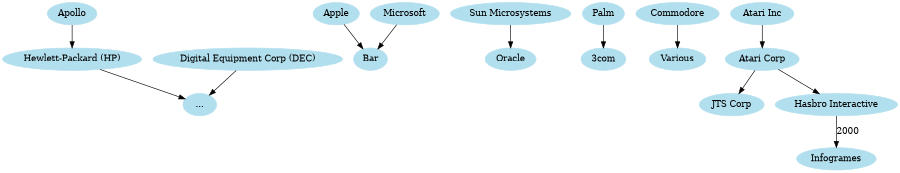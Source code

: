 digraph techcompanies {
    size="6,6";
    node [color=lightblue2, style=filled];
    "Apollo" -> "Hewlett-Packard (HP)"; /* Founded 1980, Acquired 1989 */
    "Digital Equipment Corp (DEC)" -> "...";
    "Hewlett-Packard (HP)" -> "...";
    "Apple" -> "Bar";
    "Microsoft" -> "Bar";
    "Sun Microsystems" -> "Oracle";
    "Palm" -> "3com";
    "Commodore" -> "Various";
    "Atari Inc" -> "Atari Corp";
    "Atari Corp" -> "JTS Corp";
    "Atari Corp" -> "Hasbro Interactive";
    "Hasbro Interactive" -> "Infogrames" [label="2000"];

}